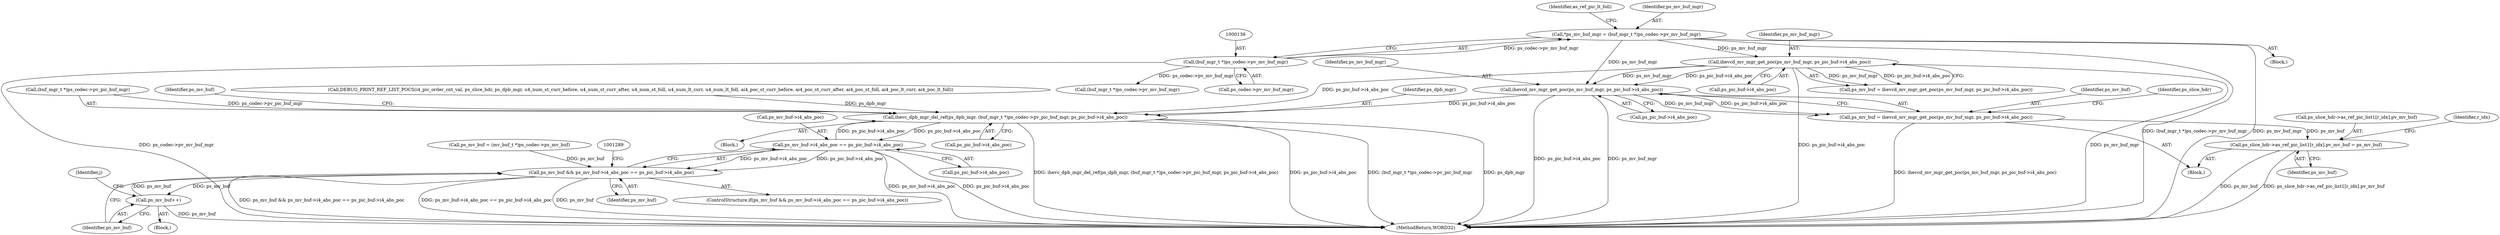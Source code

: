 digraph "0_Android_913d9e8d93d6b81bb8eac3fc2c1426651f5b259d_0@pointer" {
"1001177" [label="(Call,ihevcd_mv_mgr_get_poc(ps_mv_buf_mgr, ps_pic_buf->i4_abs_poc))"];
"1000133" [label="(Call,*ps_mv_buf_mgr = (buf_mgr_t *)ps_codec->pv_mv_buf_mgr)"];
"1000135" [label="(Call,(buf_mgr_t *)ps_codec->pv_mv_buf_mgr)"];
"1000942" [label="(Call,ihevcd_mv_mgr_get_poc(ps_mv_buf_mgr, ps_pic_buf->i4_abs_poc))"];
"1001175" [label="(Call,ps_mv_buf = ihevcd_mv_mgr_get_poc(ps_mv_buf_mgr, ps_pic_buf->i4_abs_poc))"];
"1001182" [label="(Call,ps_slice_hdr->as_ref_pic_list1[r_idx].pv_mv_buf = ps_mv_buf)"];
"1001247" [label="(Call,ihevc_dpb_mgr_del_ref(ps_dpb_mgr, (buf_mgr_t *)ps_codec->pv_pic_buf_mgr, ps_pic_buf->i4_abs_poc))"];
"1001279" [label="(Call,ps_mv_buf->i4_abs_poc == ps_pic_buf->i4_abs_poc)"];
"1001277" [label="(Call,ps_mv_buf && ps_mv_buf->i4_abs_poc == ps_pic_buf->i4_abs_poc)"];
"1001296" [label="(Call,ps_mv_buf++)"];
"1001300" [label="(MethodReturn,WORD32)"];
"1001126" [label="(Block,)"];
"1001125" [label="(Identifier,r_idx)"];
"1001257" [label="(Call,ps_mv_buf = (mv_buf_t *)ps_codec->ps_mv_buf)"];
"1000165" [label="(Identifier,as_ref_pic_lt_foll)"];
"1001247" [label="(Call,ihevc_dpb_mgr_del_ref(ps_dpb_mgr, (buf_mgr_t *)ps_codec->pv_pic_buf_mgr, ps_pic_buf->i4_abs_poc))"];
"1001191" [label="(Call,DEBUG_PRINT_REF_LIST_POCS(i4_pic_order_cnt_val, ps_slice_hdr, ps_dpb_mgr, u4_num_st_curr_before, u4_num_st_curr_after, u4_num_st_foll, u4_num_lt_curr, u4_num_lt_foll, ai4_poc_st_curr_before, ai4_poc_st_curr_after, ai4_poc_st_foll, ai4_poc_lt_curr, ai4_poc_lt_foll))"];
"1001274" [label="(Identifier,j)"];
"1001179" [label="(Call,ps_pic_buf->i4_abs_poc)"];
"1000137" [label="(Call,ps_codec->pv_mv_buf_mgr)"];
"1000943" [label="(Identifier,ps_mv_buf_mgr)"];
"1001248" [label="(Identifier,ps_dpb_mgr)"];
"1001182" [label="(Call,ps_slice_hdr->as_ref_pic_list1[r_idx].pv_mv_buf = ps_mv_buf)"];
"1001249" [label="(Call,(buf_mgr_t *)ps_codec->pv_pic_buf_mgr)"];
"1000134" [label="(Identifier,ps_mv_buf_mgr)"];
"1000944" [label="(Call,ps_pic_buf->i4_abs_poc)"];
"1001178" [label="(Identifier,ps_mv_buf_mgr)"];
"1001288" [label="(Call,(buf_mgr_t *)ps_codec->pv_mv_buf_mgr)"];
"1001176" [label="(Identifier,ps_mv_buf)"];
"1001175" [label="(Call,ps_mv_buf = ihevcd_mv_mgr_get_poc(ps_mv_buf_mgr, ps_pic_buf->i4_abs_poc))"];
"1001278" [label="(Identifier,ps_mv_buf)"];
"1001296" [label="(Call,ps_mv_buf++)"];
"1000135" [label="(Call,(buf_mgr_t *)ps_codec->pv_mv_buf_mgr)"];
"1001275" [label="(Block,)"];
"1000940" [label="(Call,ps_mv_buf = ihevcd_mv_mgr_get_poc(ps_mv_buf_mgr, ps_pic_buf->i4_abs_poc))"];
"1001183" [label="(Call,ps_slice_hdr->as_ref_pic_list1[r_idx].pv_mv_buf)"];
"1001279" [label="(Call,ps_mv_buf->i4_abs_poc == ps_pic_buf->i4_abs_poc)"];
"1001280" [label="(Call,ps_mv_buf->i4_abs_poc)"];
"1001277" [label="(Call,ps_mv_buf && ps_mv_buf->i4_abs_poc == ps_pic_buf->i4_abs_poc)"];
"1000112" [label="(Block,)"];
"1001276" [label="(ControlStructure,if(ps_mv_buf && ps_mv_buf->i4_abs_poc == ps_pic_buf->i4_abs_poc))"];
"1001283" [label="(Call,ps_pic_buf->i4_abs_poc)"];
"1001190" [label="(Identifier,ps_mv_buf)"];
"1001254" [label="(Call,ps_pic_buf->i4_abs_poc)"];
"1001258" [label="(Identifier,ps_mv_buf)"];
"1001186" [label="(Identifier,ps_slice_hdr)"];
"1001235" [label="(Block,)"];
"1000133" [label="(Call,*ps_mv_buf_mgr = (buf_mgr_t *)ps_codec->pv_mv_buf_mgr)"];
"1000942" [label="(Call,ihevcd_mv_mgr_get_poc(ps_mv_buf_mgr, ps_pic_buf->i4_abs_poc))"];
"1001177" [label="(Call,ihevcd_mv_mgr_get_poc(ps_mv_buf_mgr, ps_pic_buf->i4_abs_poc))"];
"1001297" [label="(Identifier,ps_mv_buf)"];
"1001177" -> "1001175"  [label="AST: "];
"1001177" -> "1001179"  [label="CFG: "];
"1001178" -> "1001177"  [label="AST: "];
"1001179" -> "1001177"  [label="AST: "];
"1001175" -> "1001177"  [label="CFG: "];
"1001177" -> "1001300"  [label="DDG: ps_pic_buf->i4_abs_poc"];
"1001177" -> "1001300"  [label="DDG: ps_mv_buf_mgr"];
"1001177" -> "1001175"  [label="DDG: ps_mv_buf_mgr"];
"1001177" -> "1001175"  [label="DDG: ps_pic_buf->i4_abs_poc"];
"1000133" -> "1001177"  [label="DDG: ps_mv_buf_mgr"];
"1000942" -> "1001177"  [label="DDG: ps_mv_buf_mgr"];
"1000942" -> "1001177"  [label="DDG: ps_pic_buf->i4_abs_poc"];
"1001177" -> "1001247"  [label="DDG: ps_pic_buf->i4_abs_poc"];
"1000133" -> "1000112"  [label="AST: "];
"1000133" -> "1000135"  [label="CFG: "];
"1000134" -> "1000133"  [label="AST: "];
"1000135" -> "1000133"  [label="AST: "];
"1000165" -> "1000133"  [label="CFG: "];
"1000133" -> "1001300"  [label="DDG: ps_mv_buf_mgr"];
"1000133" -> "1001300"  [label="DDG: (buf_mgr_t *)ps_codec->pv_mv_buf_mgr"];
"1000135" -> "1000133"  [label="DDG: ps_codec->pv_mv_buf_mgr"];
"1000133" -> "1000942"  [label="DDG: ps_mv_buf_mgr"];
"1000135" -> "1000137"  [label="CFG: "];
"1000136" -> "1000135"  [label="AST: "];
"1000137" -> "1000135"  [label="AST: "];
"1000135" -> "1001300"  [label="DDG: ps_codec->pv_mv_buf_mgr"];
"1000135" -> "1001288"  [label="DDG: ps_codec->pv_mv_buf_mgr"];
"1000942" -> "1000940"  [label="AST: "];
"1000942" -> "1000944"  [label="CFG: "];
"1000943" -> "1000942"  [label="AST: "];
"1000944" -> "1000942"  [label="AST: "];
"1000940" -> "1000942"  [label="CFG: "];
"1000942" -> "1001300"  [label="DDG: ps_mv_buf_mgr"];
"1000942" -> "1001300"  [label="DDG: ps_pic_buf->i4_abs_poc"];
"1000942" -> "1000940"  [label="DDG: ps_mv_buf_mgr"];
"1000942" -> "1000940"  [label="DDG: ps_pic_buf->i4_abs_poc"];
"1000942" -> "1001247"  [label="DDG: ps_pic_buf->i4_abs_poc"];
"1001175" -> "1001126"  [label="AST: "];
"1001176" -> "1001175"  [label="AST: "];
"1001186" -> "1001175"  [label="CFG: "];
"1001175" -> "1001300"  [label="DDG: ihevcd_mv_mgr_get_poc(ps_mv_buf_mgr, ps_pic_buf->i4_abs_poc)"];
"1001175" -> "1001182"  [label="DDG: ps_mv_buf"];
"1001182" -> "1001126"  [label="AST: "];
"1001182" -> "1001190"  [label="CFG: "];
"1001183" -> "1001182"  [label="AST: "];
"1001190" -> "1001182"  [label="AST: "];
"1001125" -> "1001182"  [label="CFG: "];
"1001182" -> "1001300"  [label="DDG: ps_mv_buf"];
"1001182" -> "1001300"  [label="DDG: ps_slice_hdr->as_ref_pic_list1[r_idx].pv_mv_buf"];
"1001247" -> "1001235"  [label="AST: "];
"1001247" -> "1001254"  [label="CFG: "];
"1001248" -> "1001247"  [label="AST: "];
"1001249" -> "1001247"  [label="AST: "];
"1001254" -> "1001247"  [label="AST: "];
"1001258" -> "1001247"  [label="CFG: "];
"1001247" -> "1001300"  [label="DDG: ihevc_dpb_mgr_del_ref(ps_dpb_mgr, (buf_mgr_t *)ps_codec->pv_pic_buf_mgr, ps_pic_buf->i4_abs_poc)"];
"1001247" -> "1001300"  [label="DDG: ps_pic_buf->i4_abs_poc"];
"1001247" -> "1001300"  [label="DDG: (buf_mgr_t *)ps_codec->pv_pic_buf_mgr"];
"1001247" -> "1001300"  [label="DDG: ps_dpb_mgr"];
"1001191" -> "1001247"  [label="DDG: ps_dpb_mgr"];
"1001249" -> "1001247"  [label="DDG: ps_codec->pv_pic_buf_mgr"];
"1001279" -> "1001247"  [label="DDG: ps_pic_buf->i4_abs_poc"];
"1001247" -> "1001279"  [label="DDG: ps_pic_buf->i4_abs_poc"];
"1001279" -> "1001277"  [label="AST: "];
"1001279" -> "1001283"  [label="CFG: "];
"1001280" -> "1001279"  [label="AST: "];
"1001283" -> "1001279"  [label="AST: "];
"1001277" -> "1001279"  [label="CFG: "];
"1001279" -> "1001300"  [label="DDG: ps_mv_buf->i4_abs_poc"];
"1001279" -> "1001300"  [label="DDG: ps_pic_buf->i4_abs_poc"];
"1001279" -> "1001277"  [label="DDG: ps_mv_buf->i4_abs_poc"];
"1001279" -> "1001277"  [label="DDG: ps_pic_buf->i4_abs_poc"];
"1001277" -> "1001276"  [label="AST: "];
"1001277" -> "1001278"  [label="CFG: "];
"1001278" -> "1001277"  [label="AST: "];
"1001289" -> "1001277"  [label="CFG: "];
"1001297" -> "1001277"  [label="CFG: "];
"1001277" -> "1001300"  [label="DDG: ps_mv_buf"];
"1001277" -> "1001300"  [label="DDG: ps_mv_buf && ps_mv_buf->i4_abs_poc == ps_pic_buf->i4_abs_poc"];
"1001277" -> "1001300"  [label="DDG: ps_mv_buf->i4_abs_poc == ps_pic_buf->i4_abs_poc"];
"1001257" -> "1001277"  [label="DDG: ps_mv_buf"];
"1001296" -> "1001277"  [label="DDG: ps_mv_buf"];
"1001277" -> "1001296"  [label="DDG: ps_mv_buf"];
"1001296" -> "1001275"  [label="AST: "];
"1001296" -> "1001297"  [label="CFG: "];
"1001297" -> "1001296"  [label="AST: "];
"1001274" -> "1001296"  [label="CFG: "];
"1001296" -> "1001300"  [label="DDG: ps_mv_buf"];
}

